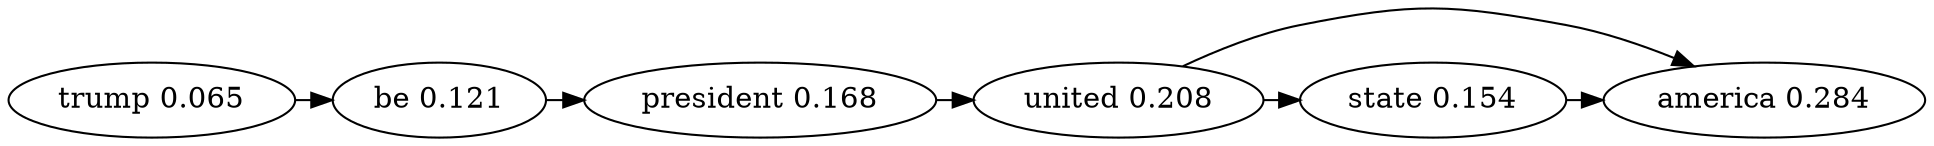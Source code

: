 digraph {
	trump [label="trump 0.065"]
	be [label="be 0.121"]
	president [label="president 0.168"]
	united [label="united 0.208"]
	state [label="state 0.154"]
	america [label="america 0.284"]
	trump -> be [constraint=false]
	be -> president [constraint=false]
	president -> united [constraint=false]
	united -> state [constraint=false]
	united -> america [constraint=false]
	state -> america [constraint=false]
}